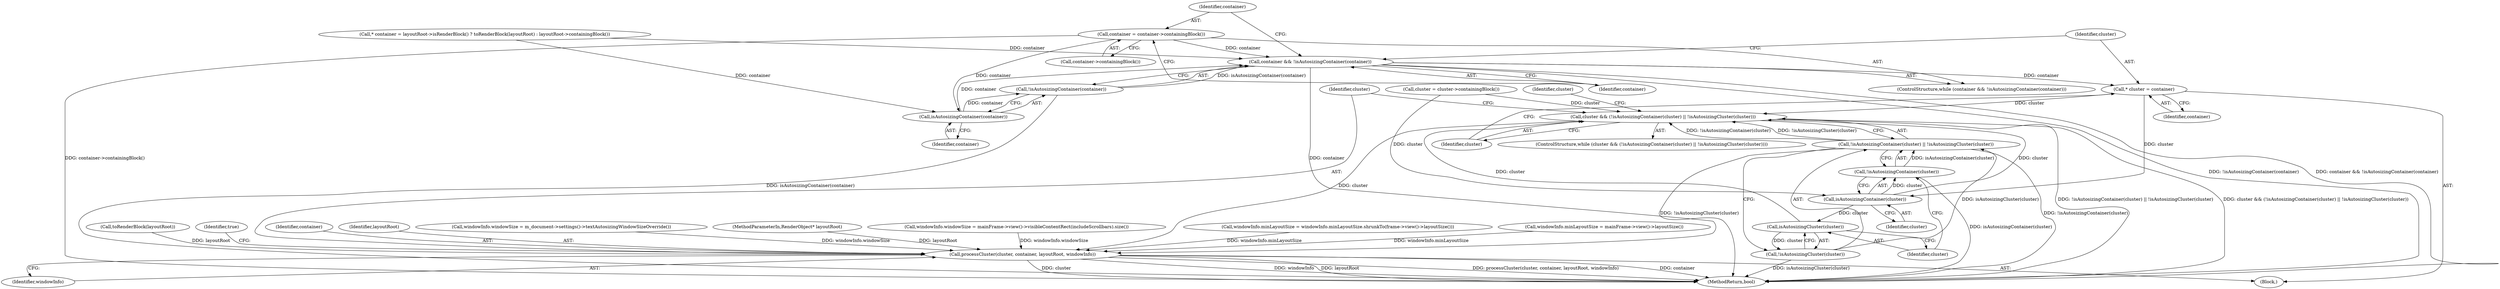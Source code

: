 digraph "0_Chrome_60c9d8a39e4aa78dd51c236bd1b2c4f17c9d27fe@pointer" {
"1000179" [label="(Call,container = container->containingBlock())"];
"1000174" [label="(Call,container && !isAutosizingContainer(container))"];
"1000183" [label="(Call,* cluster = container)"];
"1000187" [label="(Call,cluster && (!isAutosizingContainer(cluster) || !isAutosizingCluster(cluster)))"];
"1000199" [label="(Call,processCluster(cluster, container, layoutRoot, windowInfo))"];
"1000191" [label="(Call,isAutosizingContainer(cluster))"];
"1000190" [label="(Call,!isAutosizingContainer(cluster))"];
"1000189" [label="(Call,!isAutosizingContainer(cluster) || !isAutosizingCluster(cluster))"];
"1000194" [label="(Call,isAutosizingCluster(cluster))"];
"1000193" [label="(Call,!isAutosizingCluster(cluster))"];
"1000177" [label="(Call,isAutosizingContainer(container))"];
"1000176" [label="(Call,!isAutosizingContainer(container))"];
"1000193" [label="(Call,!isAutosizingCluster(cluster))"];
"1000195" [label="(Identifier,cluster)"];
"1000206" [label="(MethodReturn,bool)"];
"1000185" [label="(Identifier,container)"];
"1000187" [label="(Call,cluster && (!isAutosizingContainer(cluster) || !isAutosizingCluster(cluster)))"];
"1000179" [label="(Call,container = container->containingBlock())"];
"1000183" [label="(Call,* cluster = container)"];
"1000178" [label="(Identifier,container)"];
"1000201" [label="(Identifier,container)"];
"1000177" [label="(Call,isAutosizingContainer(container))"];
"1000103" [label="(Block,)"];
"1000180" [label="(Identifier,container)"];
"1000196" [label="(Call,cluster = cluster->containingBlock())"];
"1000202" [label="(Identifier,layoutRoot)"];
"1000194" [label="(Call,isAutosizingCluster(cluster))"];
"1000175" [label="(Identifier,container)"];
"1000122" [label="(Call,windowInfo.windowSize = m_document->settings()->textAutosizingWindowSizeOverride())"];
"1000176" [label="(Call,!isAutosizingContainer(container))"];
"1000199" [label="(Call,processCluster(cluster, container, layoutRoot, windowInfo))"];
"1000205" [label="(Identifier,true)"];
"1000200" [label="(Identifier,cluster)"];
"1000102" [label="(MethodParameterIn,RenderObject* layoutRoot)"];
"1000174" [label="(Call,container && !isAutosizingContainer(container))"];
"1000136" [label="(Call,windowInfo.windowSize = mainFrame->view()->visibleContentRect(includeScrollbars).size())"];
"1000188" [label="(Identifier,cluster)"];
"1000181" [label="(Call,container->containingBlock())"];
"1000197" [label="(Identifier,cluster)"];
"1000184" [label="(Identifier,cluster)"];
"1000159" [label="(Call,windowInfo.minLayoutSize = windowInfo.minLayoutSize.shrunkTo(frame->view()->layoutSize()))"];
"1000203" [label="(Identifier,windowInfo)"];
"1000166" [label="(Call,* container = layoutRoot->isRenderBlock() ? toRenderBlock(layoutRoot) : layoutRoot->containingBlock())"];
"1000141" [label="(Call,windowInfo.minLayoutSize = mainFrame->view()->layoutSize())"];
"1000189" [label="(Call,!isAutosizingContainer(cluster) || !isAutosizingCluster(cluster))"];
"1000191" [label="(Call,isAutosizingContainer(cluster))"];
"1000173" [label="(ControlStructure,while (container && !isAutosizingContainer(container)))"];
"1000186" [label="(ControlStructure,while (cluster && (!isAutosizingContainer(cluster) || !isAutosizingCluster(cluster))))"];
"1000170" [label="(Call,toRenderBlock(layoutRoot))"];
"1000190" [label="(Call,!isAutosizingContainer(cluster))"];
"1000192" [label="(Identifier,cluster)"];
"1000179" -> "1000173"  [label="AST: "];
"1000179" -> "1000181"  [label="CFG: "];
"1000180" -> "1000179"  [label="AST: "];
"1000181" -> "1000179"  [label="AST: "];
"1000175" -> "1000179"  [label="CFG: "];
"1000179" -> "1000206"  [label="DDG: container->containingBlock()"];
"1000179" -> "1000174"  [label="DDG: container"];
"1000179" -> "1000177"  [label="DDG: container"];
"1000174" -> "1000173"  [label="AST: "];
"1000174" -> "1000175"  [label="CFG: "];
"1000174" -> "1000176"  [label="CFG: "];
"1000175" -> "1000174"  [label="AST: "];
"1000176" -> "1000174"  [label="AST: "];
"1000180" -> "1000174"  [label="CFG: "];
"1000184" -> "1000174"  [label="CFG: "];
"1000174" -> "1000206"  [label="DDG: !isAutosizingContainer(container)"];
"1000174" -> "1000206"  [label="DDG: container && !isAutosizingContainer(container)"];
"1000177" -> "1000174"  [label="DDG: container"];
"1000166" -> "1000174"  [label="DDG: container"];
"1000176" -> "1000174"  [label="DDG: isAutosizingContainer(container)"];
"1000174" -> "1000183"  [label="DDG: container"];
"1000174" -> "1000199"  [label="DDG: container"];
"1000183" -> "1000103"  [label="AST: "];
"1000183" -> "1000185"  [label="CFG: "];
"1000184" -> "1000183"  [label="AST: "];
"1000185" -> "1000183"  [label="AST: "];
"1000188" -> "1000183"  [label="CFG: "];
"1000183" -> "1000187"  [label="DDG: cluster"];
"1000183" -> "1000191"  [label="DDG: cluster"];
"1000187" -> "1000186"  [label="AST: "];
"1000187" -> "1000188"  [label="CFG: "];
"1000187" -> "1000189"  [label="CFG: "];
"1000188" -> "1000187"  [label="AST: "];
"1000189" -> "1000187"  [label="AST: "];
"1000197" -> "1000187"  [label="CFG: "];
"1000200" -> "1000187"  [label="CFG: "];
"1000187" -> "1000206"  [label="DDG: cluster && (!isAutosizingContainer(cluster) || !isAutosizingCluster(cluster))"];
"1000187" -> "1000206"  [label="DDG: !isAutosizingContainer(cluster) || !isAutosizingCluster(cluster)"];
"1000196" -> "1000187"  [label="DDG: cluster"];
"1000191" -> "1000187"  [label="DDG: cluster"];
"1000194" -> "1000187"  [label="DDG: cluster"];
"1000189" -> "1000187"  [label="DDG: !isAutosizingContainer(cluster)"];
"1000189" -> "1000187"  [label="DDG: !isAutosizingCluster(cluster)"];
"1000187" -> "1000199"  [label="DDG: cluster"];
"1000199" -> "1000103"  [label="AST: "];
"1000199" -> "1000203"  [label="CFG: "];
"1000200" -> "1000199"  [label="AST: "];
"1000201" -> "1000199"  [label="AST: "];
"1000202" -> "1000199"  [label="AST: "];
"1000203" -> "1000199"  [label="AST: "];
"1000205" -> "1000199"  [label="CFG: "];
"1000199" -> "1000206"  [label="DDG: processCluster(cluster, container, layoutRoot, windowInfo)"];
"1000199" -> "1000206"  [label="DDG: container"];
"1000199" -> "1000206"  [label="DDG: cluster"];
"1000199" -> "1000206"  [label="DDG: windowInfo"];
"1000199" -> "1000206"  [label="DDG: layoutRoot"];
"1000170" -> "1000199"  [label="DDG: layoutRoot"];
"1000102" -> "1000199"  [label="DDG: layoutRoot"];
"1000141" -> "1000199"  [label="DDG: windowInfo.minLayoutSize"];
"1000159" -> "1000199"  [label="DDG: windowInfo.minLayoutSize"];
"1000122" -> "1000199"  [label="DDG: windowInfo.windowSize"];
"1000136" -> "1000199"  [label="DDG: windowInfo.windowSize"];
"1000191" -> "1000190"  [label="AST: "];
"1000191" -> "1000192"  [label="CFG: "];
"1000192" -> "1000191"  [label="AST: "];
"1000190" -> "1000191"  [label="CFG: "];
"1000191" -> "1000190"  [label="DDG: cluster"];
"1000196" -> "1000191"  [label="DDG: cluster"];
"1000191" -> "1000194"  [label="DDG: cluster"];
"1000190" -> "1000189"  [label="AST: "];
"1000195" -> "1000190"  [label="CFG: "];
"1000189" -> "1000190"  [label="CFG: "];
"1000190" -> "1000206"  [label="DDG: isAutosizingContainer(cluster)"];
"1000190" -> "1000189"  [label="DDG: isAutosizingContainer(cluster)"];
"1000189" -> "1000193"  [label="CFG: "];
"1000193" -> "1000189"  [label="AST: "];
"1000189" -> "1000206"  [label="DDG: !isAutosizingContainer(cluster)"];
"1000189" -> "1000206"  [label="DDG: !isAutosizingCluster(cluster)"];
"1000193" -> "1000189"  [label="DDG: isAutosizingCluster(cluster)"];
"1000194" -> "1000193"  [label="AST: "];
"1000194" -> "1000195"  [label="CFG: "];
"1000195" -> "1000194"  [label="AST: "];
"1000193" -> "1000194"  [label="CFG: "];
"1000194" -> "1000193"  [label="DDG: cluster"];
"1000193" -> "1000206"  [label="DDG: isAutosizingCluster(cluster)"];
"1000177" -> "1000176"  [label="AST: "];
"1000177" -> "1000178"  [label="CFG: "];
"1000178" -> "1000177"  [label="AST: "];
"1000176" -> "1000177"  [label="CFG: "];
"1000177" -> "1000176"  [label="DDG: container"];
"1000166" -> "1000177"  [label="DDG: container"];
"1000176" -> "1000206"  [label="DDG: isAutosizingContainer(container)"];
}
